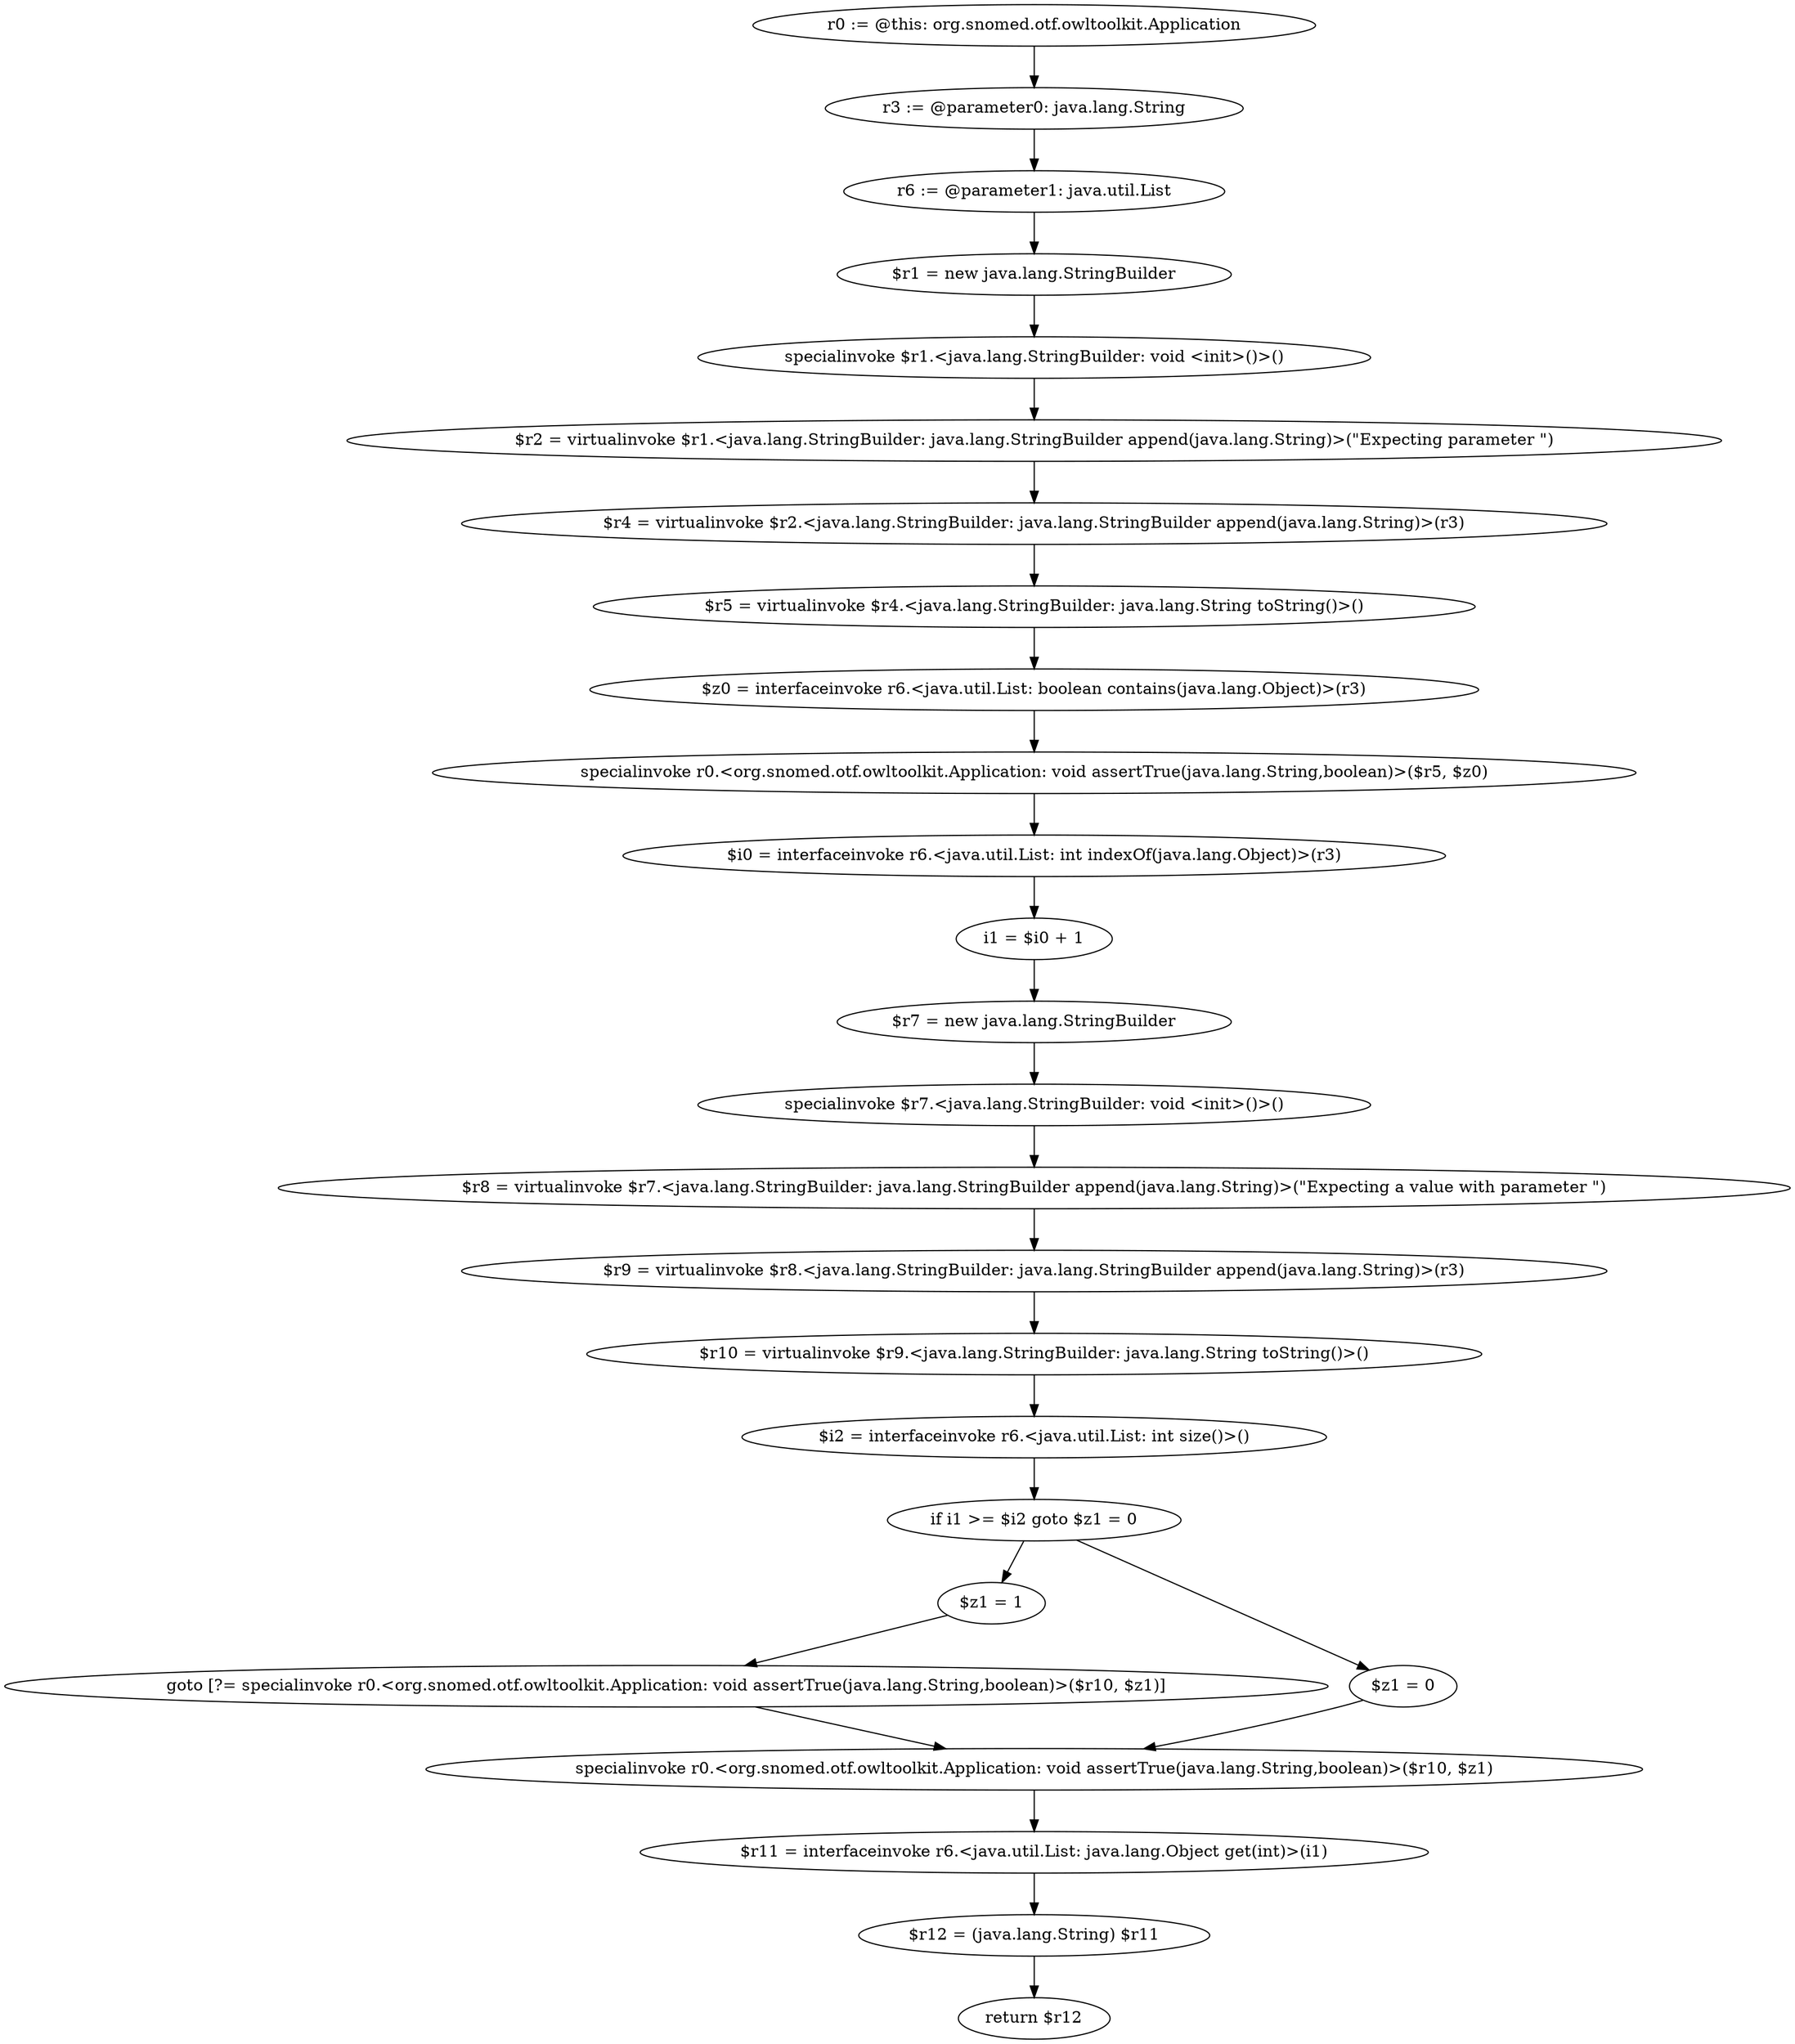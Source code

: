 digraph "unitGraph" {
    "r0 := @this: org.snomed.otf.owltoolkit.Application"
    "r3 := @parameter0: java.lang.String"
    "r6 := @parameter1: java.util.List"
    "$r1 = new java.lang.StringBuilder"
    "specialinvoke $r1.<java.lang.StringBuilder: void <init>()>()"
    "$r2 = virtualinvoke $r1.<java.lang.StringBuilder: java.lang.StringBuilder append(java.lang.String)>(\"Expecting parameter \")"
    "$r4 = virtualinvoke $r2.<java.lang.StringBuilder: java.lang.StringBuilder append(java.lang.String)>(r3)"
    "$r5 = virtualinvoke $r4.<java.lang.StringBuilder: java.lang.String toString()>()"
    "$z0 = interfaceinvoke r6.<java.util.List: boolean contains(java.lang.Object)>(r3)"
    "specialinvoke r0.<org.snomed.otf.owltoolkit.Application: void assertTrue(java.lang.String,boolean)>($r5, $z0)"
    "$i0 = interfaceinvoke r6.<java.util.List: int indexOf(java.lang.Object)>(r3)"
    "i1 = $i0 + 1"
    "$r7 = new java.lang.StringBuilder"
    "specialinvoke $r7.<java.lang.StringBuilder: void <init>()>()"
    "$r8 = virtualinvoke $r7.<java.lang.StringBuilder: java.lang.StringBuilder append(java.lang.String)>(\"Expecting a value with parameter \")"
    "$r9 = virtualinvoke $r8.<java.lang.StringBuilder: java.lang.StringBuilder append(java.lang.String)>(r3)"
    "$r10 = virtualinvoke $r9.<java.lang.StringBuilder: java.lang.String toString()>()"
    "$i2 = interfaceinvoke r6.<java.util.List: int size()>()"
    "if i1 >= $i2 goto $z1 = 0"
    "$z1 = 1"
    "goto [?= specialinvoke r0.<org.snomed.otf.owltoolkit.Application: void assertTrue(java.lang.String,boolean)>($r10, $z1)]"
    "$z1 = 0"
    "specialinvoke r0.<org.snomed.otf.owltoolkit.Application: void assertTrue(java.lang.String,boolean)>($r10, $z1)"
    "$r11 = interfaceinvoke r6.<java.util.List: java.lang.Object get(int)>(i1)"
    "$r12 = (java.lang.String) $r11"
    "return $r12"
    "r0 := @this: org.snomed.otf.owltoolkit.Application"->"r3 := @parameter0: java.lang.String";
    "r3 := @parameter0: java.lang.String"->"r6 := @parameter1: java.util.List";
    "r6 := @parameter1: java.util.List"->"$r1 = new java.lang.StringBuilder";
    "$r1 = new java.lang.StringBuilder"->"specialinvoke $r1.<java.lang.StringBuilder: void <init>()>()";
    "specialinvoke $r1.<java.lang.StringBuilder: void <init>()>()"->"$r2 = virtualinvoke $r1.<java.lang.StringBuilder: java.lang.StringBuilder append(java.lang.String)>(\"Expecting parameter \")";
    "$r2 = virtualinvoke $r1.<java.lang.StringBuilder: java.lang.StringBuilder append(java.lang.String)>(\"Expecting parameter \")"->"$r4 = virtualinvoke $r2.<java.lang.StringBuilder: java.lang.StringBuilder append(java.lang.String)>(r3)";
    "$r4 = virtualinvoke $r2.<java.lang.StringBuilder: java.lang.StringBuilder append(java.lang.String)>(r3)"->"$r5 = virtualinvoke $r4.<java.lang.StringBuilder: java.lang.String toString()>()";
    "$r5 = virtualinvoke $r4.<java.lang.StringBuilder: java.lang.String toString()>()"->"$z0 = interfaceinvoke r6.<java.util.List: boolean contains(java.lang.Object)>(r3)";
    "$z0 = interfaceinvoke r6.<java.util.List: boolean contains(java.lang.Object)>(r3)"->"specialinvoke r0.<org.snomed.otf.owltoolkit.Application: void assertTrue(java.lang.String,boolean)>($r5, $z0)";
    "specialinvoke r0.<org.snomed.otf.owltoolkit.Application: void assertTrue(java.lang.String,boolean)>($r5, $z0)"->"$i0 = interfaceinvoke r6.<java.util.List: int indexOf(java.lang.Object)>(r3)";
    "$i0 = interfaceinvoke r6.<java.util.List: int indexOf(java.lang.Object)>(r3)"->"i1 = $i0 + 1";
    "i1 = $i0 + 1"->"$r7 = new java.lang.StringBuilder";
    "$r7 = new java.lang.StringBuilder"->"specialinvoke $r7.<java.lang.StringBuilder: void <init>()>()";
    "specialinvoke $r7.<java.lang.StringBuilder: void <init>()>()"->"$r8 = virtualinvoke $r7.<java.lang.StringBuilder: java.lang.StringBuilder append(java.lang.String)>(\"Expecting a value with parameter \")";
    "$r8 = virtualinvoke $r7.<java.lang.StringBuilder: java.lang.StringBuilder append(java.lang.String)>(\"Expecting a value with parameter \")"->"$r9 = virtualinvoke $r8.<java.lang.StringBuilder: java.lang.StringBuilder append(java.lang.String)>(r3)";
    "$r9 = virtualinvoke $r8.<java.lang.StringBuilder: java.lang.StringBuilder append(java.lang.String)>(r3)"->"$r10 = virtualinvoke $r9.<java.lang.StringBuilder: java.lang.String toString()>()";
    "$r10 = virtualinvoke $r9.<java.lang.StringBuilder: java.lang.String toString()>()"->"$i2 = interfaceinvoke r6.<java.util.List: int size()>()";
    "$i2 = interfaceinvoke r6.<java.util.List: int size()>()"->"if i1 >= $i2 goto $z1 = 0";
    "if i1 >= $i2 goto $z1 = 0"->"$z1 = 1";
    "if i1 >= $i2 goto $z1 = 0"->"$z1 = 0";
    "$z1 = 1"->"goto [?= specialinvoke r0.<org.snomed.otf.owltoolkit.Application: void assertTrue(java.lang.String,boolean)>($r10, $z1)]";
    "goto [?= specialinvoke r0.<org.snomed.otf.owltoolkit.Application: void assertTrue(java.lang.String,boolean)>($r10, $z1)]"->"specialinvoke r0.<org.snomed.otf.owltoolkit.Application: void assertTrue(java.lang.String,boolean)>($r10, $z1)";
    "$z1 = 0"->"specialinvoke r0.<org.snomed.otf.owltoolkit.Application: void assertTrue(java.lang.String,boolean)>($r10, $z1)";
    "specialinvoke r0.<org.snomed.otf.owltoolkit.Application: void assertTrue(java.lang.String,boolean)>($r10, $z1)"->"$r11 = interfaceinvoke r6.<java.util.List: java.lang.Object get(int)>(i1)";
    "$r11 = interfaceinvoke r6.<java.util.List: java.lang.Object get(int)>(i1)"->"$r12 = (java.lang.String) $r11";
    "$r12 = (java.lang.String) $r11"->"return $r12";
}
